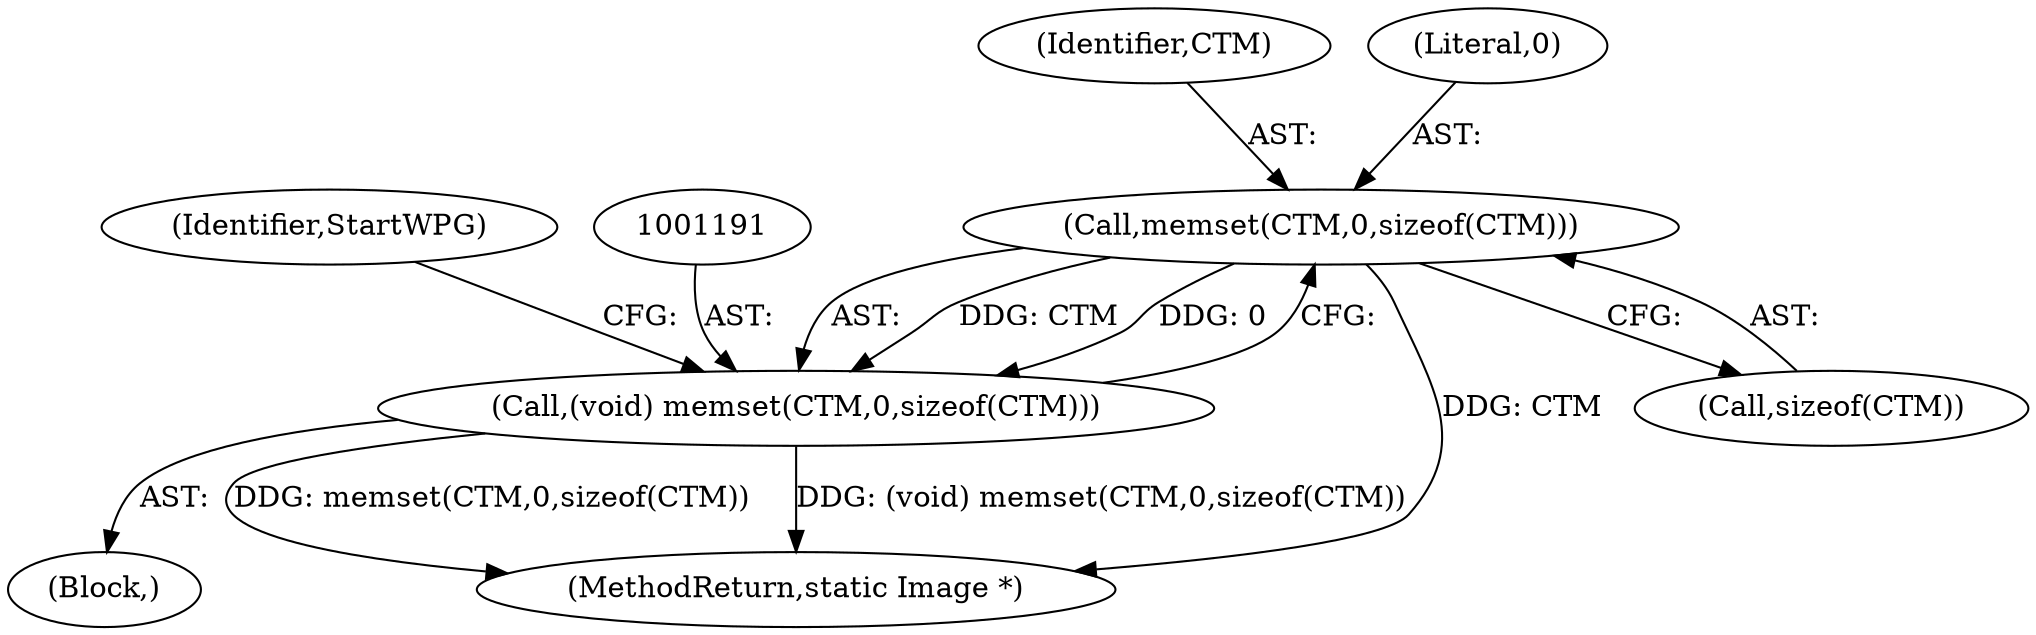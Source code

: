 digraph "0_ImageMagick_d9b2209a69ee90d8df81fb124eb66f593eb9f599_0@API" {
"1001192" [label="(Call,memset(CTM,0,sizeof(CTM)))"];
"1001190" [label="(Call,(void) memset(CTM,0,sizeof(CTM)))"];
"1001190" [label="(Call,(void) memset(CTM,0,sizeof(CTM)))"];
"1001193" [label="(Identifier,CTM)"];
"1000326" [label="(Block,)"];
"1001199" [label="(Identifier,StartWPG)"];
"1001914" [label="(MethodReturn,static Image *)"];
"1001195" [label="(Call,sizeof(CTM))"];
"1001194" [label="(Literal,0)"];
"1001192" [label="(Call,memset(CTM,0,sizeof(CTM)))"];
"1001192" -> "1001190"  [label="AST: "];
"1001192" -> "1001195"  [label="CFG: "];
"1001193" -> "1001192"  [label="AST: "];
"1001194" -> "1001192"  [label="AST: "];
"1001195" -> "1001192"  [label="AST: "];
"1001190" -> "1001192"  [label="CFG: "];
"1001192" -> "1001914"  [label="DDG: CTM"];
"1001192" -> "1001190"  [label="DDG: CTM"];
"1001192" -> "1001190"  [label="DDG: 0"];
"1001190" -> "1000326"  [label="AST: "];
"1001191" -> "1001190"  [label="AST: "];
"1001199" -> "1001190"  [label="CFG: "];
"1001190" -> "1001914"  [label="DDG: memset(CTM,0,sizeof(CTM))"];
"1001190" -> "1001914"  [label="DDG: (void) memset(CTM,0,sizeof(CTM))"];
}
